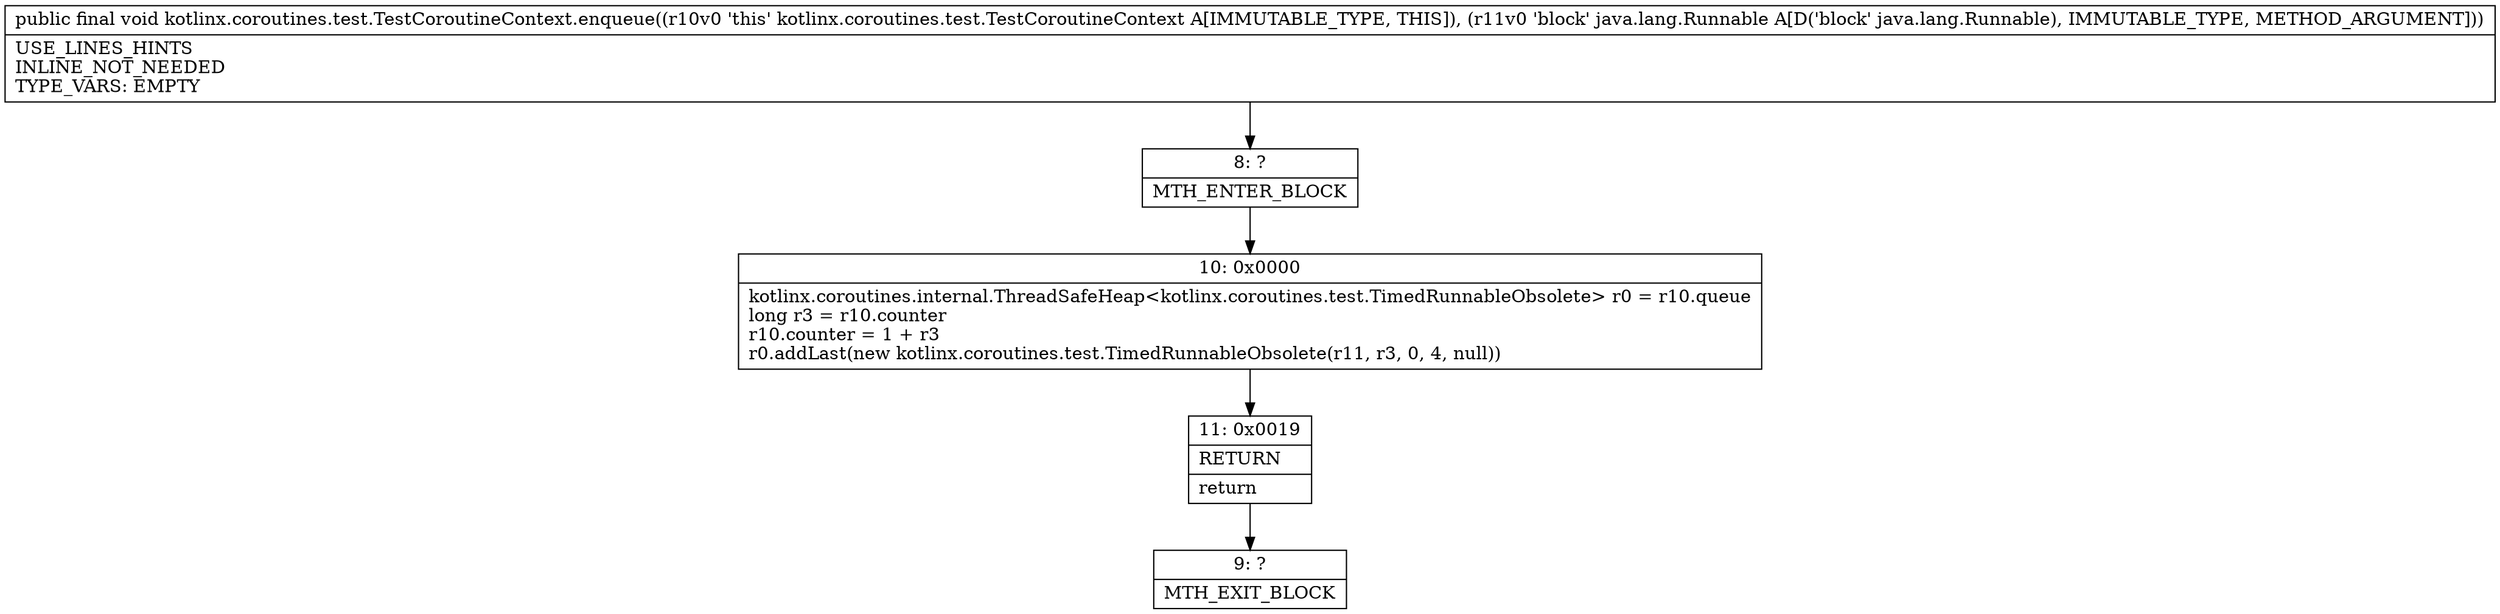 digraph "CFG forkotlinx.coroutines.test.TestCoroutineContext.enqueue(Ljava\/lang\/Runnable;)V" {
Node_8 [shape=record,label="{8\:\ ?|MTH_ENTER_BLOCK\l}"];
Node_10 [shape=record,label="{10\:\ 0x0000|kotlinx.coroutines.internal.ThreadSafeHeap\<kotlinx.coroutines.test.TimedRunnableObsolete\> r0 = r10.queue\llong r3 = r10.counter\lr10.counter = 1 + r3\lr0.addLast(new kotlinx.coroutines.test.TimedRunnableObsolete(r11, r3, 0, 4, null))\l}"];
Node_11 [shape=record,label="{11\:\ 0x0019|RETURN\l|return\l}"];
Node_9 [shape=record,label="{9\:\ ?|MTH_EXIT_BLOCK\l}"];
MethodNode[shape=record,label="{public final void kotlinx.coroutines.test.TestCoroutineContext.enqueue((r10v0 'this' kotlinx.coroutines.test.TestCoroutineContext A[IMMUTABLE_TYPE, THIS]), (r11v0 'block' java.lang.Runnable A[D('block' java.lang.Runnable), IMMUTABLE_TYPE, METHOD_ARGUMENT]))  | USE_LINES_HINTS\lINLINE_NOT_NEEDED\lTYPE_VARS: EMPTY\l}"];
MethodNode -> Node_8;Node_8 -> Node_10;
Node_10 -> Node_11;
Node_11 -> Node_9;
}

